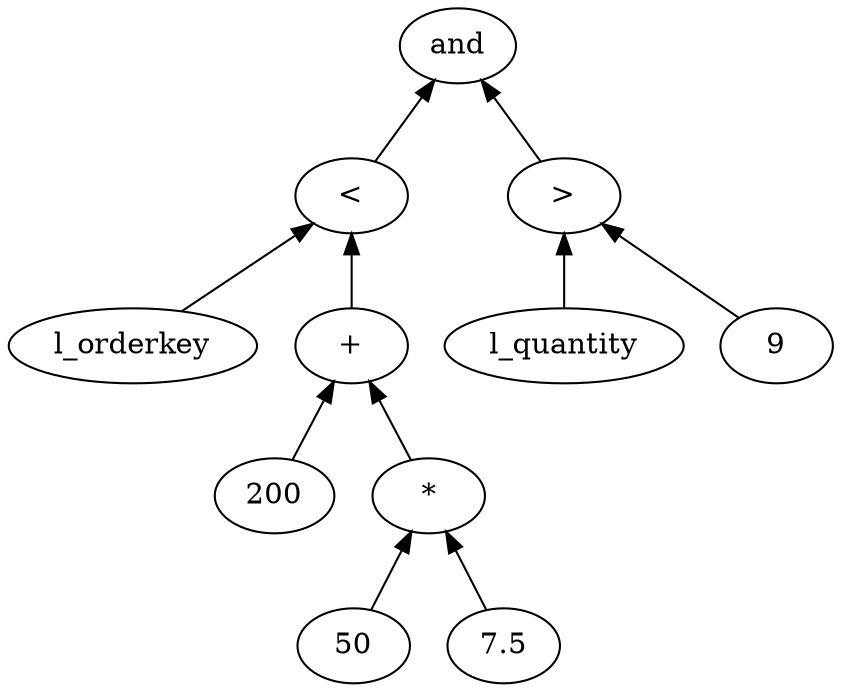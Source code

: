 #l_orderkey < 200+50*7.5 and l_quantity > 9

digraph {
  graph [ dpi = 200 ]; 
  rankdir=BT;
  "l_orderkey" -> "<";
  "+" -> "<";
  "200" -> "+";
  "50" -> "*";
  "7.5" -> "*";
  "*" -> "+";
  "<" -> "and";
  "l_quantity" -> ">";
  "9" -> ">";
  ">" -> "and";
}
